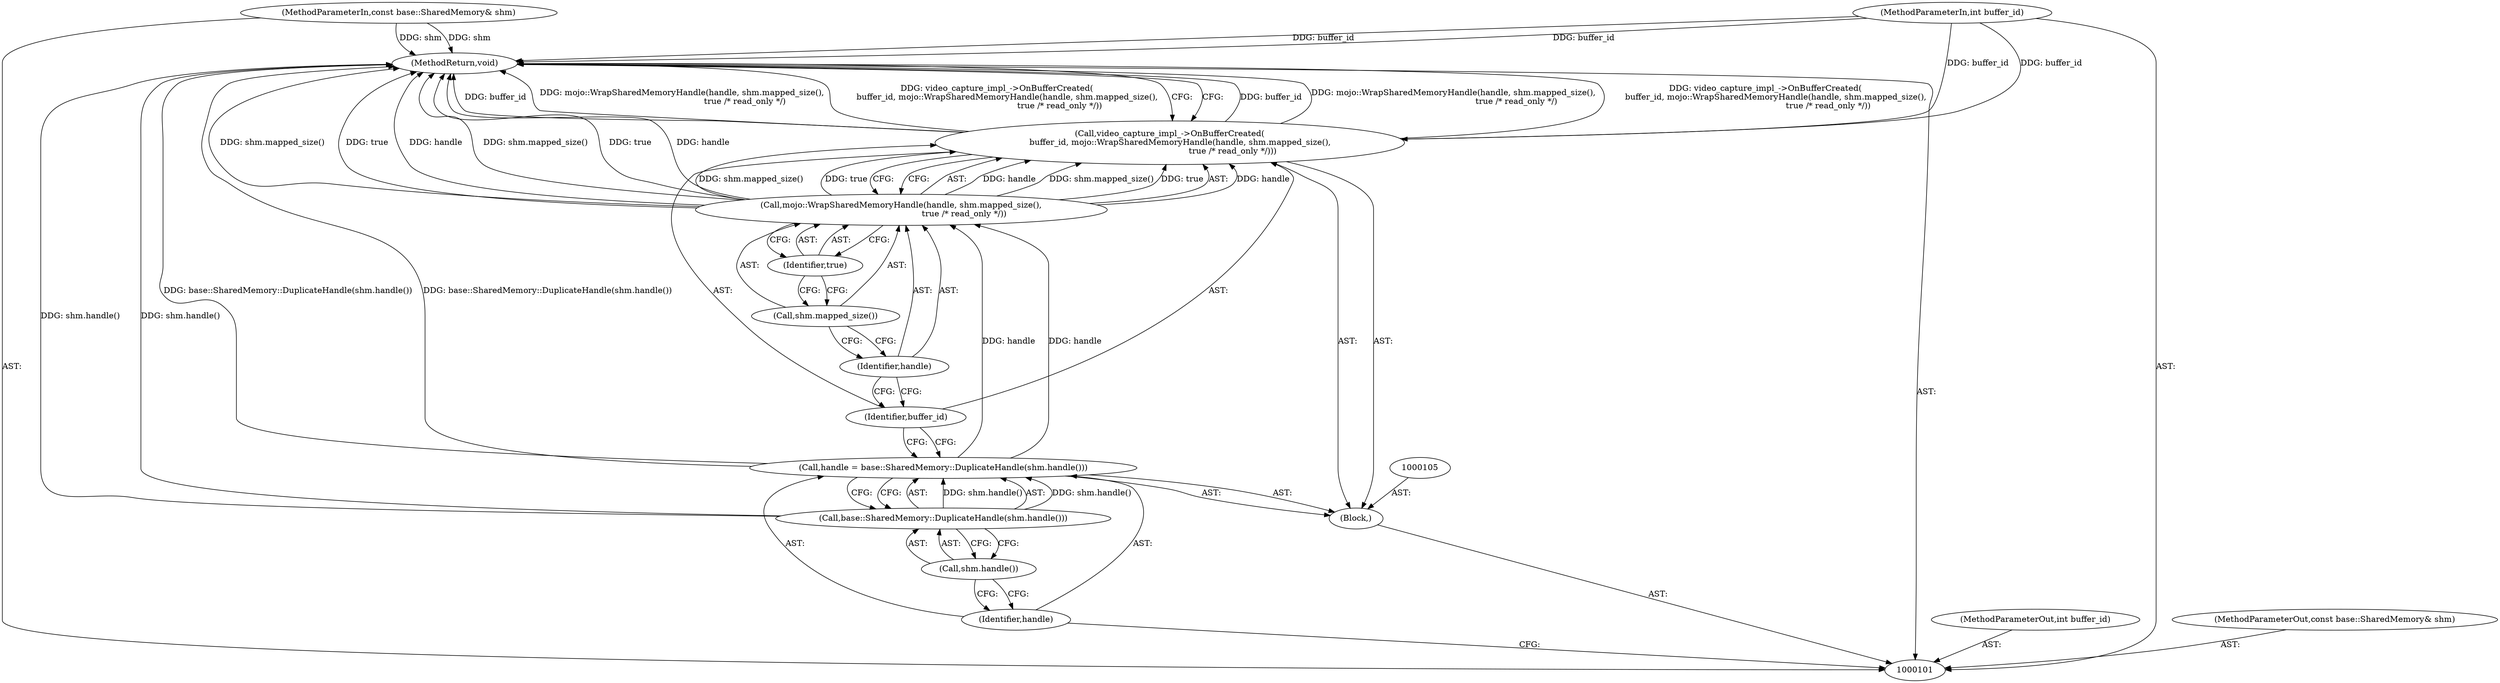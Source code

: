 digraph "1_Chrome_673ce95d481ea9368c4d4d43ac756ba1d6d9e608_15" {
"1000116" [label="(MethodReturn,void)"];
"1000102" [label="(MethodParameterIn,int buffer_id)"];
"1000149" [label="(MethodParameterOut,int buffer_id)"];
"1000103" [label="(MethodParameterIn,const base::SharedMemory& shm)"];
"1000150" [label="(MethodParameterOut,const base::SharedMemory& shm)"];
"1000104" [label="(Block,)"];
"1000108" [label="(Call,base::SharedMemory::DuplicateHandle(shm.handle()))"];
"1000109" [label="(Call,shm.handle())"];
"1000106" [label="(Call,handle = base::SharedMemory::DuplicateHandle(shm.handle()))"];
"1000107" [label="(Identifier,handle)"];
"1000110" [label="(Call,video_capture_impl_->OnBufferCreated(\n        buffer_id, mojo::WrapSharedMemoryHandle(handle, shm.mapped_size(),\n                                                true /* read_only */)))"];
"1000112" [label="(Call,mojo::WrapSharedMemoryHandle(handle, shm.mapped_size(),\n                                                true /* read_only */))"];
"1000113" [label="(Identifier,handle)"];
"1000114" [label="(Call,shm.mapped_size())"];
"1000111" [label="(Identifier,buffer_id)"];
"1000115" [label="(Identifier,true)"];
"1000116" -> "1000101"  [label="AST: "];
"1000116" -> "1000110"  [label="CFG: "];
"1000106" -> "1000116"  [label="DDG: base::SharedMemory::DuplicateHandle(shm.handle())"];
"1000112" -> "1000116"  [label="DDG: shm.mapped_size()"];
"1000112" -> "1000116"  [label="DDG: true"];
"1000112" -> "1000116"  [label="DDG: handle"];
"1000103" -> "1000116"  [label="DDG: shm"];
"1000110" -> "1000116"  [label="DDG: buffer_id"];
"1000110" -> "1000116"  [label="DDG: mojo::WrapSharedMemoryHandle(handle, shm.mapped_size(),\n                                                true /* read_only */)"];
"1000110" -> "1000116"  [label="DDG: video_capture_impl_->OnBufferCreated(\n        buffer_id, mojo::WrapSharedMemoryHandle(handle, shm.mapped_size(),\n                                                true /* read_only */))"];
"1000102" -> "1000116"  [label="DDG: buffer_id"];
"1000108" -> "1000116"  [label="DDG: shm.handle()"];
"1000102" -> "1000101"  [label="AST: "];
"1000102" -> "1000116"  [label="DDG: buffer_id"];
"1000102" -> "1000110"  [label="DDG: buffer_id"];
"1000149" -> "1000101"  [label="AST: "];
"1000103" -> "1000101"  [label="AST: "];
"1000103" -> "1000116"  [label="DDG: shm"];
"1000150" -> "1000101"  [label="AST: "];
"1000104" -> "1000101"  [label="AST: "];
"1000105" -> "1000104"  [label="AST: "];
"1000106" -> "1000104"  [label="AST: "];
"1000110" -> "1000104"  [label="AST: "];
"1000108" -> "1000106"  [label="AST: "];
"1000108" -> "1000109"  [label="CFG: "];
"1000109" -> "1000108"  [label="AST: "];
"1000106" -> "1000108"  [label="CFG: "];
"1000108" -> "1000116"  [label="DDG: shm.handle()"];
"1000108" -> "1000106"  [label="DDG: shm.handle()"];
"1000109" -> "1000108"  [label="AST: "];
"1000109" -> "1000107"  [label="CFG: "];
"1000108" -> "1000109"  [label="CFG: "];
"1000106" -> "1000104"  [label="AST: "];
"1000106" -> "1000108"  [label="CFG: "];
"1000107" -> "1000106"  [label="AST: "];
"1000108" -> "1000106"  [label="AST: "];
"1000111" -> "1000106"  [label="CFG: "];
"1000106" -> "1000116"  [label="DDG: base::SharedMemory::DuplicateHandle(shm.handle())"];
"1000108" -> "1000106"  [label="DDG: shm.handle()"];
"1000106" -> "1000112"  [label="DDG: handle"];
"1000107" -> "1000106"  [label="AST: "];
"1000107" -> "1000101"  [label="CFG: "];
"1000109" -> "1000107"  [label="CFG: "];
"1000110" -> "1000104"  [label="AST: "];
"1000110" -> "1000112"  [label="CFG: "];
"1000111" -> "1000110"  [label="AST: "];
"1000112" -> "1000110"  [label="AST: "];
"1000116" -> "1000110"  [label="CFG: "];
"1000110" -> "1000116"  [label="DDG: buffer_id"];
"1000110" -> "1000116"  [label="DDG: mojo::WrapSharedMemoryHandle(handle, shm.mapped_size(),\n                                                true /* read_only */)"];
"1000110" -> "1000116"  [label="DDG: video_capture_impl_->OnBufferCreated(\n        buffer_id, mojo::WrapSharedMemoryHandle(handle, shm.mapped_size(),\n                                                true /* read_only */))"];
"1000102" -> "1000110"  [label="DDG: buffer_id"];
"1000112" -> "1000110"  [label="DDG: handle"];
"1000112" -> "1000110"  [label="DDG: shm.mapped_size()"];
"1000112" -> "1000110"  [label="DDG: true"];
"1000112" -> "1000110"  [label="AST: "];
"1000112" -> "1000115"  [label="CFG: "];
"1000113" -> "1000112"  [label="AST: "];
"1000114" -> "1000112"  [label="AST: "];
"1000115" -> "1000112"  [label="AST: "];
"1000110" -> "1000112"  [label="CFG: "];
"1000112" -> "1000116"  [label="DDG: shm.mapped_size()"];
"1000112" -> "1000116"  [label="DDG: true"];
"1000112" -> "1000116"  [label="DDG: handle"];
"1000112" -> "1000110"  [label="DDG: handle"];
"1000112" -> "1000110"  [label="DDG: shm.mapped_size()"];
"1000112" -> "1000110"  [label="DDG: true"];
"1000106" -> "1000112"  [label="DDG: handle"];
"1000113" -> "1000112"  [label="AST: "];
"1000113" -> "1000111"  [label="CFG: "];
"1000114" -> "1000113"  [label="CFG: "];
"1000114" -> "1000112"  [label="AST: "];
"1000114" -> "1000113"  [label="CFG: "];
"1000115" -> "1000114"  [label="CFG: "];
"1000111" -> "1000110"  [label="AST: "];
"1000111" -> "1000106"  [label="CFG: "];
"1000113" -> "1000111"  [label="CFG: "];
"1000115" -> "1000112"  [label="AST: "];
"1000115" -> "1000114"  [label="CFG: "];
"1000112" -> "1000115"  [label="CFG: "];
}

